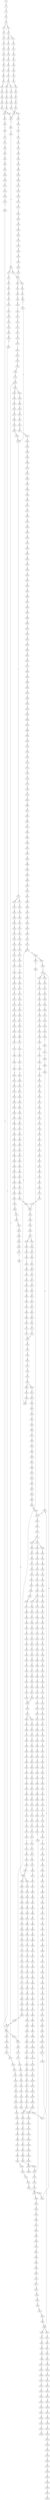 strict digraph  {
	S0 -> S1 [ label = C ];
	S1 -> S2 [ label = A ];
	S2 -> S3 [ label = A ];
	S3 -> S4 [ label = C ];
	S4 -> S5 [ label = C ];
	S4 -> S6 [ label = T ];
	S5 -> S7 [ label = G ];
	S6 -> S8 [ label = G ];
	S7 -> S9 [ label = G ];
	S8 -> S10 [ label = G ];
	S8 -> S11 [ label = C ];
	S9 -> S12 [ label = C ];
	S10 -> S13 [ label = C ];
	S11 -> S14 [ label = C ];
	S12 -> S15 [ label = C ];
	S13 -> S16 [ label = C ];
	S14 -> S17 [ label = C ];
	S15 -> S18 [ label = C ];
	S16 -> S19 [ label = C ];
	S17 -> S20 [ label = T ];
	S18 -> S21 [ label = A ];
	S19 -> S22 [ label = A ];
	S20 -> S23 [ label = A ];
	S21 -> S24 [ label = G ];
	S22 -> S25 [ label = G ];
	S23 -> S26 [ label = G ];
	S24 -> S27 [ label = T ];
	S25 -> S28 [ label = G ];
	S26 -> S29 [ label = G ];
	S27 -> S30 [ label = T ];
	S28 -> S31 [ label = T ];
	S29 -> S32 [ label = T ];
	S30 -> S33 [ label = G ];
	S31 -> S34 [ label = G ];
	S32 -> S35 [ label = G ];
	S33 -> S36 [ label = T ];
	S34 -> S37 [ label = C ];
	S34 -> S38 [ label = G ];
	S35 -> S39 [ label = T ];
	S36 -> S40 [ label = G ];
	S37 -> S41 [ label = G ];
	S38 -> S42 [ label = G ];
	S39 -> S43 [ label = G ];
	S40 -> S44 [ label = C ];
	S41 -> S45 [ label = C ];
	S42 -> S46 [ label = C ];
	S43 -> S47 [ label = C ];
	S44 -> S48 [ label = G ];
	S45 -> S49 [ label = G ];
	S46 -> S50 [ label = T ];
	S47 -> S51 [ label = G ];
	S48 -> S52 [ label = T ];
	S49 -> S53 [ label = T ];
	S50 -> S54 [ label = T ];
	S51 -> S55 [ label = T ];
	S52 -> S56 [ label = C ];
	S53 -> S57 [ label = C ];
	S54 -> S58 [ label = C ];
	S55 -> S59 [ label = C ];
	S56 -> S60 [ label = G ];
	S57 -> S61 [ label = G ];
	S58 -> S62 [ label = G ];
	S59 -> S60 [ label = G ];
	S60 -> S63 [ label = A ];
	S61 -> S64 [ label = T ];
	S62 -> S65 [ label = A ];
	S63 -> S66 [ label = A ];
	S64 -> S67 [ label = G ];
	S65 -> S68 [ label = A ];
	S66 -> S69 [ label = C ];
	S67 -> S70 [ label = C ];
	S68 -> S71 [ label = C ];
	S69 -> S72 [ label = C ];
	S69 -> S73 [ label = A ];
	S70 -> S74 [ label = A ];
	S71 -> S75 [ label = A ];
	S72 -> S76 [ label = T ];
	S73 -> S77 [ label = C ];
	S74 -> S78 [ label = T ];
	S75 -> S79 [ label = C ];
	S76 -> S80 [ label = T ];
	S76 -> S81 [ label = G ];
	S77 -> S82 [ label = C ];
	S78 -> S83 [ label = C ];
	S79 -> S84 [ label = G ];
	S80 -> S85 [ label = C ];
	S81 -> S86 [ label = T ];
	S82 -> S87 [ label = C ];
	S83 -> S88 [ label = C ];
	S84 -> S89 [ label = C ];
	S85 -> S90 [ label = G ];
	S86 -> S91 [ label = C ];
	S87 -> S92 [ label = G ];
	S88 -> S93 [ label = G ];
	S89 -> S94 [ label = G ];
	S90 -> S95 [ label = T ];
	S91 -> S96 [ label = G ];
	S92 -> S97 [ label = T ];
	S93 -> S98 [ label = C ];
	S94 -> S99 [ label = C ];
	S95 -> S100 [ label = A ];
	S96 -> S101 [ label = C ];
	S97 -> S102 [ label = A ];
	S98 -> S103 [ label = A ];
	S99 -> S104 [ label = A ];
	S100 -> S105 [ label = C ];
	S101 -> S106 [ label = G ];
	S102 -> S107 [ label = C ];
	S103 -> S108 [ label = C ];
	S104 -> S109 [ label = C ];
	S105 -> S110 [ label = T ];
	S106 -> S111 [ label = C ];
	S107 -> S112 [ label = G ];
	S108 -> S113 [ label = G ];
	S109 -> S114 [ label = G ];
	S110 -> S115 [ label = T ];
	S111 -> S116 [ label = G ];
	S111 -> S117 [ label = A ];
	S112 -> S118 [ label = T ];
	S113 -> S119 [ label = T ];
	S114 -> S120 [ label = T ];
	S115 -> S121 [ label = C ];
	S116 -> S122 [ label = A ];
	S117 -> S123 [ label = A ];
	S118 -> S124 [ label = C ];
	S119 -> S125 [ label = C ];
	S120 -> S126 [ label = C ];
	S121 -> S127 [ label = A ];
	S122 -> S128 [ label = G ];
	S123 -> S129 [ label = C ];
	S124 -> S130 [ label = C ];
	S125 -> S131 [ label = G ];
	S126 -> S132 [ label = C ];
	S127 -> S133 [ label = A ];
	S128 -> S134 [ label = C ];
	S129 -> S135 [ label = C ];
	S130 -> S136 [ label = A ];
	S131 -> S137 [ label = A ];
	S132 -> S138 [ label = A ];
	S133 -> S139 [ label = G ];
	S134 -> S140 [ label = A ];
	S135 -> S141 [ label = C ];
	S136 -> S142 [ label = G ];
	S137 -> S143 [ label = G ];
	S138 -> S144 [ label = G ];
	S139 -> S145 [ label = C ];
	S140 -> S146 [ label = G ];
	S141 -> S147 [ label = G ];
	S142 -> S148 [ label = C ];
	S143 -> S149 [ label = C ];
	S144 -> S148 [ label = C ];
	S145 -> S150 [ label = G ];
	S146 -> S151 [ label = T ];
	S147 -> S152 [ label = T ];
	S148 -> S153 [ label = T ];
	S148 -> S154 [ label = G ];
	S149 -> S155 [ label = G ];
	S150 -> S156 [ label = A ];
	S151 -> S157 [ label = G ];
	S152 -> S158 [ label = A ];
	S153 -> S159 [ label = T ];
	S154 -> S160 [ label = A ];
	S155 -> S161 [ label = A ];
	S156 -> S162 [ label = G ];
	S157 -> S163 [ label = C ];
	S158 -> S164 [ label = C ];
	S159 -> S165 [ label = C ];
	S160 -> S166 [ label = G ];
	S161 -> S167 [ label = G ];
	S162 -> S168 [ label = T ];
	S163 -> S169 [ label = A ];
	S164 -> S170 [ label = A ];
	S165 -> S171 [ label = A ];
	S166 -> S172 [ label = T ];
	S167 -> S173 [ label = T ];
	S168 -> S174 [ label = C ];
	S169 -> S175 [ label = A ];
	S170 -> S176 [ label = G ];
	S171 -> S177 [ label = C ];
	S172 -> S178 [ label = C ];
	S173 -> S179 [ label = C ];
	S174 -> S180 [ label = C ];
	S175 -> S181 [ label = C ];
	S176 -> S182 [ label = C ];
	S177 -> S183 [ label = G ];
	S178 -> S180 [ label = C ];
	S178 -> S184 [ label = T ];
	S179 -> S185 [ label = G ];
	S180 -> S186 [ label = C ];
	S181 -> S187 [ label = A ];
	S182 -> S188 [ label = A ];
	S183 -> S189 [ label = C ];
	S184 -> S190 [ label = C ];
	S185 -> S191 [ label = A ];
	S186 -> S192 [ label = T ];
	S186 -> S193 [ label = G ];
	S187 -> S194 [ label = G ];
	S188 -> S195 [ label = G ];
	S189 -> S196 [ label = C ];
	S190 -> S197 [ label = G ];
	S191 -> S198 [ label = A ];
	S192 -> S199 [ label = C ];
	S193 -> S200 [ label = C ];
	S194 -> S201 [ label = C ];
	S195 -> S202 [ label = G ];
	S196 -> S203 [ label = C ];
	S197 -> S204 [ label = T ];
	S198 -> S205 [ label = C ];
	S199 -> S206 [ label = C ];
	S200 -> S207 [ label = C ];
	S201 -> S208 [ label = T ];
	S202 -> S209 [ label = T ];
	S203 -> S210 [ label = T ];
	S204 -> S211 [ label = C ];
	S205 -> S212 [ label = C ];
	S206 -> S213 [ label = G ];
	S207 -> S214 [ label = T ];
	S208 -> S215 [ label = A ];
	S209 -> S216 [ label = G ];
	S210 -> S217 [ label = T ];
	S211 -> S218 [ label = T ];
	S212 -> S76 [ label = T ];
	S213 -> S219 [ label = G ];
	S214 -> S220 [ label = G ];
	S215 -> S221 [ label = C ];
	S216 -> S222 [ label = C ];
	S217 -> S223 [ label = C ];
	S218 -> S224 [ label = G ];
	S219 -> S225 [ label = T ];
	S220 -> S226 [ label = T ];
	S221 -> S227 [ label = G ];
	S222 -> S228 [ label = A ];
	S223 -> S229 [ label = A ];
	S224 -> S230 [ label = T ];
	S225 -> S231 [ label = C ];
	S226 -> S232 [ label = C ];
	S227 -> S233 [ label = A ];
	S228 -> S234 [ label = C ];
	S229 -> S235 [ label = T ];
	S230 -> S236 [ label = T ];
	S231 -> S237 [ label = T ];
	S232 -> S238 [ label = G ];
	S233 -> S239 [ label = G ];
	S234 -> S240 [ label = G ];
	S235 -> S241 [ label = C ];
	S236 -> S242 [ label = C ];
	S237 -> S243 [ label = G ];
	S238 -> S244 [ label = C ];
	S239 -> S245 [ label = A ];
	S240 -> S246 [ label = C ];
	S241 -> S247 [ label = C ];
	S242 -> S248 [ label = C ];
	S243 -> S249 [ label = G ];
	S244 -> S106 [ label = G ];
	S245 -> S250 [ label = A ];
	S246 -> S251 [ label = G ];
	S247 -> S252 [ label = A ];
	S248 -> S253 [ label = G ];
	S249 -> S254 [ label = A ];
	S250 -> S255 [ label = C ];
	S251 -> S256 [ label = G ];
	S252 -> S257 [ label = G ];
	S253 -> S258 [ label = T ];
	S254 -> S259 [ label = G ];
	S255 -> S260 [ label = T ];
	S256 -> S261 [ label = T ];
	S257 -> S262 [ label = A ];
	S258 -> S263 [ label = G ];
	S259 -> S264 [ label = G ];
	S260 -> S265 [ label = G ];
	S261 -> S266 [ label = G ];
	S262 -> S267 [ label = A ];
	S263 -> S268 [ label = G ];
	S264 -> S269 [ label = G ];
	S265 -> S270 [ label = G ];
	S266 -> S271 [ label = C ];
	S267 -> S272 [ label = C ];
	S268 -> S273 [ label = C ];
	S269 -> S274 [ label = T ];
	S270 -> S275 [ label = C ];
	S271 -> S276 [ label = C ];
	S272 -> S277 [ label = C ];
	S273 -> S278 [ label = C ];
	S274 -> S279 [ label = G ];
	S275 -> S280 [ label = G ];
	S276 -> S281 [ label = G ];
	S277 -> S282 [ label = A ];
	S277 -> S283 [ label = G ];
	S278 -> S284 [ label = C ];
	S279 -> S285 [ label = T ];
	S280 -> S286 [ label = C ];
	S281 -> S287 [ label = C ];
	S282 -> S288 [ label = G ];
	S282 -> S289 [ label = C ];
	S283 -> S290 [ label = G ];
	S284 -> S291 [ label = G ];
	S285 -> S292 [ label = T ];
	S286 -> S293 [ label = A ];
	S287 -> S294 [ label = A ];
	S288 -> S295 [ label = A ];
	S289 -> S296 [ label = C ];
	S290 -> S297 [ label = A ];
	S291 -> S298 [ label = T ];
	S292 -> S299 [ label = C ];
	S293 -> S300 [ label = G ];
	S294 -> S301 [ label = A ];
	S295 -> S302 [ label = C ];
	S296 -> S303 [ label = A ];
	S297 -> S304 [ label = C ];
	S298 -> S305 [ label = C ];
	S299 -> S306 [ label = C ];
	S300 -> S307 [ label = C ];
	S301 -> S308 [ label = C ];
	S302 -> S309 [ label = T ];
	S303 -> S310 [ label = C ];
	S304 -> S311 [ label = G ];
	S305 -> S312 [ label = C ];
	S306 -> S313 [ label = A ];
	S307 -> S314 [ label = G ];
	S308 -> S315 [ label = C ];
	S309 -> S316 [ label = C ];
	S310 -> S317 [ label = C ];
	S311 -> S318 [ label = C ];
	S312 -> S319 [ label = A ];
	S313 -> S320 [ label = G ];
	S314 -> S321 [ label = G ];
	S315 -> S322 [ label = A ];
	S316 -> S323 [ label = C ];
	S317 -> S324 [ label = C ];
	S318 -> S325 [ label = C ];
	S319 -> S326 [ label = G ];
	S320 -> S327 [ label = C ];
	S321 -> S328 [ label = G ];
	S322 -> S329 [ label = G ];
	S323 -> S330 [ label = C ];
	S324 -> S331 [ label = C ];
	S325 -> S332 [ label = C ];
	S326 -> S333 [ label = T ];
	S327 -> S334 [ label = A ];
	S328 -> S335 [ label = T ];
	S329 -> S336 [ label = T ];
	S330 -> S337 [ label = A ];
	S331 -> S338 [ label = T ];
	S332 -> S339 [ label = A ];
	S333 -> S340 [ label = A ];
	S334 -> S341 [ label = G ];
	S335 -> S342 [ label = G ];
	S336 -> S343 [ label = C ];
	S337 -> S344 [ label = T ];
	S338 -> S345 [ label = T ];
	S339 -> S346 [ label = T ];
	S340 -> S347 [ label = G ];
	S341 -> S348 [ label = A ];
	S342 -> S349 [ label = C ];
	S343 -> S350 [ label = G ];
	S344 -> S351 [ label = C ];
	S345 -> S352 [ label = C ];
	S346 -> S353 [ label = C ];
	S347 -> S354 [ label = G ];
	S347 -> S355 [ label = C ];
	S348 -> S356 [ label = T ];
	S349 -> S357 [ label = C ];
	S350 -> S358 [ label = C ];
	S351 -> S359 [ label = T ];
	S352 -> S360 [ label = C ];
	S352 -> S361 [ label = G ];
	S353 -> S362 [ label = G ];
	S354 -> S363 [ label = G ];
	S355 -> S364 [ label = T ];
	S356 -> S365 [ label = A ];
	S357 -> S366 [ label = G ];
	S358 -> S367 [ label = G ];
	S359 -> S368 [ label = G ];
	S360 -> S369 [ label = T ];
	S361 -> S370 [ label = A ];
	S362 -> S371 [ label = T ];
	S363 -> S372 [ label = T ];
	S364 -> S373 [ label = C ];
	S365 -> S374 [ label = A ];
	S366 -> S375 [ label = C ];
	S367 -> S376 [ label = C ];
	S368 -> S377 [ label = C ];
	S369 -> S378 [ label = G ];
	S370 -> S379 [ label = T ];
	S371 -> S380 [ label = C ];
	S372 -> S381 [ label = C ];
	S373 -> S382 [ label = C ];
	S374 -> S383 [ label = A ];
	S375 -> S384 [ label = C ];
	S376 -> S385 [ label = A ];
	S377 -> S386 [ label = C ];
	S378 -> S387 [ label = T ];
	S379 -> S388 [ label = C ];
	S380 -> S389 [ label = C ];
	S381 -> S390 [ label = A ];
	S382 -> S391 [ label = A ];
	S383 -> S392 [ label = A ];
	S384 -> S393 [ label = G ];
	S385 -> S394 [ label = G ];
	S386 -> S395 [ label = A ];
	S387 -> S396 [ label = C ];
	S388 -> S397 [ label = G ];
	S389 -> S398 [ label = T ];
	S390 -> S399 [ label = C ];
	S391 -> S400 [ label = C ];
	S392 -> S401 [ label = A ];
	S393 -> S402 [ label = G ];
	S394 -> S403 [ label = C ];
	S395 -> S404 [ label = G ];
	S396 -> S405 [ label = C ];
	S397 -> S406 [ label = T ];
	S398 -> S407 [ label = C ];
	S399 -> S408 [ label = T ];
	S400 -> S409 [ label = C ];
	S401 -> S410 [ label = C ];
	S402 -> S411 [ label = T ];
	S403 -> S412 [ label = C ];
	S404 -> S413 [ label = T ];
	S405 -> S414 [ label = T ];
	S406 -> S415 [ label = T ];
	S407 -> S416 [ label = T ];
	S408 -> S417 [ label = C ];
	S409 -> S418 [ label = G ];
	S410 -> S419 [ label = T ];
	S411 -> S420 [ label = G ];
	S412 -> S421 [ label = G ];
	S413 -> S422 [ label = C ];
	S414 -> S423 [ label = T ];
	S415 -> S424 [ label = T ];
	S416 -> S425 [ label = T ];
	S417 -> S426 [ label = G ];
	S418 -> S427 [ label = G ];
	S419 -> S428 [ label = T ];
	S420 -> S429 [ label = G ];
	S421 -> S430 [ label = G ];
	S422 -> S431 [ label = G ];
	S423 -> S432 [ label = G ];
	S424 -> S433 [ label = G ];
	S425 -> S434 [ label = C ];
	S426 -> S435 [ label = C ];
	S427 -> S436 [ label = A ];
	S428 -> S437 [ label = T ];
	S429 -> S438 [ label = T ];
	S430 -> S439 [ label = T ];
	S431 -> S440 [ label = T ];
	S432 -> S441 [ label = T ];
	S433 -> S442 [ label = T ];
	S434 -> S443 [ label = T ];
	S435 -> S444 [ label = T ];
	S436 -> S445 [ label = C ];
	S437 -> S446 [ label = G ];
	S438 -> S447 [ label = G ];
	S439 -> S448 [ label = G ];
	S440 -> S449 [ label = A ];
	S441 -> S450 [ label = A ];
	S442 -> S451 [ label = A ];
	S443 -> S452 [ label = C ];
	S444 -> S453 [ label = T ];
	S445 -> S454 [ label = G ];
	S446 -> S455 [ label = C ];
	S447 -> S456 [ label = G ];
	S448 -> S457 [ label = G ];
	S449 -> S458 [ label = A ];
	S450 -> S459 [ label = G ];
	S451 -> S460 [ label = G ];
	S452 -> S461 [ label = G ];
	S453 -> S462 [ label = C ];
	S454 -> S463 [ label = T ];
	S455 -> S464 [ label = C ];
	S456 -> S465 [ label = A ];
	S457 -> S466 [ label = A ];
	S458 -> S467 [ label = G ];
	S459 -> S468 [ label = G ];
	S460 -> S469 [ label = G ];
	S461 -> S470 [ label = G ];
	S462 -> S471 [ label = A ];
	S463 -> S472 [ label = C ];
	S464 -> S473 [ label = G ];
	S465 -> S474 [ label = A ];
	S466 -> S475 [ label = A ];
	S467 -> S476 [ label = A ];
	S468 -> S477 [ label = A ];
	S469 -> S478 [ label = A ];
	S470 -> S479 [ label = A ];
	S471 -> S480 [ label = T ];
	S472 -> S481 [ label = G ];
	S473 -> S482 [ label = T ];
	S474 -> S483 [ label = C ];
	S475 -> S484 [ label = G ];
	S476 -> S485 [ label = C ];
	S477 -> S486 [ label = G ];
	S478 -> S487 [ label = A ];
	S479 -> S488 [ label = G ];
	S480 -> S489 [ label = C ];
	S481 -> S490 [ label = T ];
	S482 -> S491 [ label = A ];
	S483 -> S492 [ label = C ];
	S484 -> S493 [ label = A ];
	S485 -> S494 [ label = G ];
	S486 -> S495 [ label = A ];
	S487 -> S496 [ label = A ];
	S488 -> S497 [ label = A ];
	S489 -> S498 [ label = C ];
	S490 -> S499 [ label = G ];
	S491 -> S500 [ label = G ];
	S492 -> S501 [ label = T ];
	S493 -> S502 [ label = A ];
	S494 -> S503 [ label = G ];
	S495 -> S504 [ label = G ];
	S496 -> S505 [ label = G ];
	S497 -> S506 [ label = G ];
	S498 -> S252 [ label = A ];
	S499 -> S507 [ label = A ];
	S500 -> S508 [ label = C ];
	S501 -> S509 [ label = C ];
	S502 -> S510 [ label = C ];
	S503 -> S511 [ label = C ];
	S504 -> S512 [ label = G ];
	S505 -> S513 [ label = G ];
	S506 -> S514 [ label = G ];
	S507 -> S515 [ label = C ];
	S508 -> S516 [ label = C ];
	S509 -> S517 [ label = G ];
	S510 -> S518 [ label = G ];
	S511 -> S519 [ label = T ];
	S512 -> S520 [ label = T ];
	S513 -> S521 [ label = T ];
	S514 -> S522 [ label = T ];
	S515 -> S523 [ label = C ];
	S516 -> S524 [ label = G ];
	S517 -> S525 [ label = G ];
	S518 -> S526 [ label = G ];
	S519 -> S527 [ label = C ];
	S520 -> S528 [ label = C ];
	S521 -> S529 [ label = C ];
	S522 -> S528 [ label = C ];
	S523 -> S530 [ label = G ];
	S524 -> S531 [ label = G ];
	S525 -> S532 [ label = C ];
	S526 -> S533 [ label = C ];
	S527 -> S534 [ label = T ];
	S528 -> S535 [ label = C ];
	S529 -> S536 [ label = C ];
	S530 -> S537 [ label = G ];
	S531 -> S538 [ label = T ];
	S532 -> S539 [ label = A ];
	S533 -> S540 [ label = A ];
	S534 -> S541 [ label = C ];
	S535 -> S542 [ label = C ];
	S536 -> S543 [ label = C ];
	S537 -> S544 [ label = T ];
	S538 -> S545 [ label = G ];
	S539 -> S546 [ label = C ];
	S540 -> S547 [ label = C ];
	S541 -> S548 [ label = G ];
	S542 -> S549 [ label = A ];
	S542 -> S550 [ label = G ];
	S543 -> S551 [ label = G ];
	S544 -> S552 [ label = C ];
	S545 -> S553 [ label = A ];
	S546 -> S554 [ label = G ];
	S547 -> S555 [ label = C ];
	S547 -> S556 [ label = T ];
	S548 -> S557 [ label = A ];
	S549 -> S558 [ label = G ];
	S550 -> S559 [ label = G ];
	S551 -> S560 [ label = A ];
	S552 -> S561 [ label = G ];
	S553 -> S562 [ label = C ];
	S554 -> S563 [ label = C ];
	S555 -> S564 [ label = G ];
	S556 -> S565 [ label = G ];
	S557 -> S566 [ label = A ];
	S558 -> S567 [ label = A ];
	S559 -> S568 [ label = A ];
	S560 -> S569 [ label = A ];
	S561 -> S570 [ label = C ];
	S562 -> S571 [ label = G ];
	S563 -> S572 [ label = G ];
	S564 -> S573 [ label = G ];
	S565 -> S574 [ label = G ];
	S566 -> S575 [ label = G ];
	S567 -> S576 [ label = G ];
	S568 -> S577 [ label = G ];
	S569 -> S578 [ label = G ];
	S570 -> S579 [ label = G ];
	S571 -> S580 [ label = T ];
	S572 -> S581 [ label = C ];
	S573 -> S582 [ label = G ];
	S574 -> S583 [ label = G ];
	S575 -> S584 [ label = T ];
	S576 -> S585 [ label = C ];
	S577 -> S586 [ label = G ];
	S578 -> S587 [ label = T ];
	S579 -> S588 [ label = T ];
	S580 -> S589 [ label = G ];
	S581 -> S590 [ label = G ];
	S582 -> S591 [ label = A ];
	S583 -> S592 [ label = A ];
	S584 -> S593 [ label = C ];
	S585 -> S594 [ label = C ];
	S586 -> S595 [ label = C ];
	S587 -> S596 [ label = C ];
	S588 -> S597 [ label = A ];
	S589 -> S598 [ label = G ];
	S590 -> S599 [ label = C ];
	S590 -> S600 [ label = G ];
	S591 -> S601 [ label = A ];
	S592 -> S602 [ label = A ];
	S593 -> S603 [ label = G ];
	S594 -> S604 [ label = A ];
	S595 -> S605 [ label = G ];
	S596 -> S606 [ label = G ];
	S597 -> S607 [ label = G ];
	S598 -> S608 [ label = G ];
	S599 -> S609 [ label = G ];
	S600 -> S610 [ label = C ];
	S601 -> S611 [ label = T ];
	S602 -> S612 [ label = C ];
	S603 -> S613 [ label = C ];
	S604 -> S614 [ label = C ];
	S605 -> S615 [ label = T ];
	S606 -> S616 [ label = A ];
	S607 -> S617 [ label = C ];
	S608 -> S618 [ label = T ];
	S609 -> S619 [ label = T ];
	S610 -> S620 [ label = T ];
	S611 -> S621 [ label = T ];
	S612 -> S622 [ label = T ];
	S613 -> S623 [ label = G ];
	S614 -> S624 [ label = G ];
	S615 -> S625 [ label = G ];
	S616 -> S626 [ label = G ];
	S617 -> S627 [ label = C ];
	S618 -> S628 [ label = A ];
	S619 -> S629 [ label = C ];
	S620 -> S630 [ label = G ];
	S621 -> S631 [ label = G ];
	S622 -> S632 [ label = G ];
	S623 -> S633 [ label = G ];
	S624 -> S634 [ label = G ];
	S625 -> S635 [ label = G ];
	S626 -> S636 [ label = G ];
	S627 -> S637 [ label = G ];
	S628 -> S638 [ label = C ];
	S629 -> S639 [ label = G ];
	S630 -> S640 [ label = G ];
	S631 -> S641 [ label = A ];
	S632 -> S642 [ label = G ];
	S633 -> S643 [ label = C ];
	S634 -> S644 [ label = T ];
	S635 -> S645 [ label = T ];
	S636 -> S646 [ label = T ];
	S637 -> S647 [ label = C ];
	S638 -> S648 [ label = T ];
	S639 -> S649 [ label = A ];
	S640 -> S650 [ label = A ];
	S641 -> S651 [ label = A ];
	S642 -> S652 [ label = A ];
	S643 -> S653 [ label = T ];
	S644 -> S654 [ label = T ];
	S645 -> S655 [ label = A ];
	S646 -> S656 [ label = A ];
	S647 -> S657 [ label = T ];
	S648 -> S658 [ label = A ];
	S649 -> S659 [ label = C ];
	S650 -> S660 [ label = A ];
	S651 -> S661 [ label = C ];
	S652 -> S662 [ label = C ];
	S653 -> S663 [ label = A ];
	S654 -> S664 [ label = A ];
	S655 -> S665 [ label = T ];
	S656 -> S666 [ label = T ];
	S657 -> S667 [ label = G ];
	S658 -> S668 [ label = T ];
	S659 -> S669 [ label = G ];
	S660 -> S670 [ label = T ];
	S661 -> S671 [ label = C ];
	S662 -> S672 [ label = C ];
	S663 -> S673 [ label = T ];
	S664 -> S674 [ label = C ];
	S665 -> S675 [ label = G ];
	S666 -> S676 [ label = A ];
	S667 -> S677 [ label = G ];
	S668 -> S678 [ label = T ];
	S669 -> S679 [ label = C ];
	S670 -> S680 [ label = G ];
	S671 -> S681 [ label = C ];
	S672 -> S682 [ label = C ];
	S673 -> S683 [ label = A ];
	S674 -> S684 [ label = T ];
	S675 -> S685 [ label = A ];
	S676 -> S686 [ label = A ];
	S677 -> S687 [ label = A ];
	S678 -> S688 [ label = G ];
	S679 -> S689 [ label = G ];
	S680 -> S690 [ label = G ];
	S681 -> S691 [ label = G ];
	S682 -> S692 [ label = G ];
	S683 -> S693 [ label = G ];
	S684 -> S694 [ label = G ];
	S685 -> S695 [ label = G ];
	S686 -> S696 [ label = G ];
	S687 -> S697 [ label = A ];
	S688 -> S698 [ label = G ];
	S689 -> S699 [ label = C ];
	S690 -> S700 [ label = G ];
	S691 -> S701 [ label = T ];
	S692 -> S702 [ label = T ];
	S693 -> S703 [ label = T ];
	S694 -> S704 [ label = C ];
	S695 -> S705 [ label = C ];
	S696 -> S706 [ label = T ];
	S697 -> S707 [ label = G ];
	S698 -> S708 [ label = A ];
	S699 -> S709 [ label = C ];
	S700 -> S710 [ label = G ];
	S701 -> S711 [ label = C ];
	S702 -> S712 [ label = C ];
	S703 -> S713 [ label = A ];
	S704 -> S714 [ label = A ];
	S705 -> S715 [ label = G ];
	S706 -> S716 [ label = C ];
	S707 -> S717 [ label = A ];
	S708 -> S718 [ label = A ];
	S709 -> S719 [ label = T ];
	S710 -> S720 [ label = T ];
	S711 -> S721 [ label = T ];
	S712 -> S722 [ label = T ];
	S713 -> S723 [ label = G ];
	S714 -> S724 [ label = G ];
	S715 -> S725 [ label = G ];
	S716 -> S726 [ label = G ];
	S717 -> S727 [ label = A ];
	S718 -> S728 [ label = C ];
	S719 -> S729 [ label = C ];
	S720 -> S730 [ label = C ];
	S721 -> S731 [ label = C ];
	S722 -> S731 [ label = C ];
	S723 -> S732 [ label = C ];
	S724 -> S733 [ label = A ];
	S725 -> S734 [ label = T ];
	S726 -> S735 [ label = T ];
	S727 -> S510 [ label = C ];
	S728 -> S736 [ label = G ];
	S729 -> S737 [ label = G ];
	S730 -> S738 [ label = C ];
	S731 -> S739 [ label = G ];
	S732 -> S740 [ label = C ];
	S733 -> S741 [ label = C ];
	S734 -> S742 [ label = C ];
	S735 -> S743 [ label = G ];
	S736 -> S744 [ label = G ];
	S737 -> S745 [ label = G ];
	S738 -> S746 [ label = G ];
	S739 -> S747 [ label = G ];
	S740 -> S748 [ label = G ];
	S741 -> S749 [ label = G ];
	S742 -> S750 [ label = G ];
	S743 -> S751 [ label = G ];
	S744 -> S752 [ label = T ];
	S745 -> S753 [ label = G ];
	S746 -> S754 [ label = C ];
	S747 -> S755 [ label = C ];
	S748 -> S756 [ label = A ];
	S749 -> S757 [ label = G ];
	S750 -> S758 [ label = C ];
	S751 -> S759 [ label = T ];
	S752 -> S760 [ label = A ];
	S753 -> S761 [ label = C ];
	S754 -> S762 [ label = C ];
	S755 -> S763 [ label = A ];
	S756 -> S764 [ label = A ];
	S757 -> S765 [ label = A ];
	S758 -> S766 [ label = A ];
	S759 -> S767 [ label = A ];
	S760 -> S768 [ label = C ];
	S761 -> S769 [ label = T ];
	S762 -> S770 [ label = G ];
	S763 -> S771 [ label = C ];
	S764 -> S772 [ label = A ];
	S765 -> S773 [ label = C ];
	S766 -> S774 [ label = C ];
	S767 -> S775 [ label = C ];
	S768 -> S776 [ label = G ];
	S769 -> S777 [ label = C ];
	S770 -> S778 [ label = G ];
	S771 -> S779 [ label = C ];
	S772 -> S780 [ label = C ];
	S773 -> S781 [ label = A ];
	S774 -> S782 [ label = G ];
	S775 -> S783 [ label = C ];
	S776 -> S784 [ label = A ];
	S777 -> S785 [ label = A ];
	S778 -> S786 [ label = A ];
	S779 -> S787 [ label = G ];
	S780 -> S788 [ label = C ];
	S781 -> S789 [ label = C ];
	S782 -> S790 [ label = C ];
	S783 -> S791 [ label = G ];
	S784 -> S792 [ label = A ];
	S785 -> S793 [ label = C ];
	S786 -> S794 [ label = A ];
	S787 -> S795 [ label = A ];
	S788 -> S796 [ label = C ];
	S789 -> S797 [ label = A ];
	S790 -> S798 [ label = G ];
	S791 -> S799 [ label = G ];
	S792 -> S800 [ label = G ];
	S793 -> S801 [ label = G ];
	S794 -> S802 [ label = C ];
	S795 -> S803 [ label = G ];
	S795 -> S804 [ label = A ];
	S796 -> S805 [ label = C ];
	S797 -> S806 [ label = C ];
	S798 -> S807 [ label = C ];
	S799 -> S808 [ label = T ];
	S800 -> S809 [ label = A ];
	S801 -> S810 [ label = T ];
	S802 -> S811 [ label = T ];
	S803 -> S812 [ label = T ];
	S804 -> S813 [ label = T ];
	S805 -> S814 [ label = G ];
	S806 -> S815 [ label = C ];
	S807 -> S590 [ label = G ];
	S808 -> S816 [ label = G ];
	S809 -> S817 [ label = A ];
	S810 -> S818 [ label = C ];
	S811 -> S819 [ label = G ];
	S812 -> S820 [ label = C ];
	S813 -> S821 [ label = G ];
	S814 -> S822 [ label = A ];
	S815 -> S823 [ label = T ];
	S816 -> S824 [ label = G ];
	S817 -> S825 [ label = G ];
	S818 -> S826 [ label = C ];
	S819 -> S827 [ label = C ];
	S820 -> S828 [ label = C ];
	S821 -> S829 [ label = T ];
	S822 -> S830 [ label = C ];
	S823 -> S831 [ label = C ];
	S824 -> S832 [ label = T ];
	S825 -> S833 [ label = T ];
	S826 -> S834 [ label = A ];
	S827 -> S835 [ label = A ];
	S828 -> S836 [ label = A ];
	S829 -> S837 [ label = A ];
	S830 -> S838 [ label = T ];
	S831 -> S839 [ label = T ];
	S832 -> S840 [ label = T ];
	S833 -> S841 [ label = G ];
	S834 -> S144 [ label = G ];
	S835 -> S842 [ label = A ];
	S836 -> S843 [ label = G ];
	S837 -> S844 [ label = G ];
	S838 -> S845 [ label = A ];
	S839 -> S846 [ label = A ];
	S840 -> S847 [ label = A ];
	S841 -> S848 [ label = T ];
	S842 -> S849 [ label = C ];
	S843 -> S850 [ label = T ];
	S843 -> S851 [ label = C ];
	S844 -> S852 [ label = T ];
	S845 -> S853 [ label = G ];
	S846 -> S854 [ label = G ];
	S847 -> S855 [ label = G ];
	S848 -> S856 [ label = C ];
	S849 -> S857 [ label = C ];
	S850 -> S858 [ label = A ];
	S851 -> S859 [ label = T ];
	S852 -> S860 [ label = T ];
	S853 -> S861 [ label = A ];
	S854 -> S862 [ label = A ];
	S855 -> S863 [ label = A ];
	S856 -> S864 [ label = C ];
	S857 -> S865 [ label = A ];
	S858 -> S347 [ label = G ];
	S859 -> S159 [ label = T ];
	S860 -> S866 [ label = T ];
	S861 -> S867 [ label = A ];
	S862 -> S868 [ label = A ];
	S863 -> S869 [ label = A ];
	S864 -> S870 [ label = T ];
	S865 -> S871 [ label = G ];
	S866 -> S872 [ label = C ];
	S867 -> S873 [ label = T ];
	S868 -> S874 [ label = C ];
	S869 -> S875 [ label = G ];
	S870 -> S876 [ label = G ];
	S871 -> S877 [ label = A ];
	S872 -> S878 [ label = A ];
	S873 -> S879 [ label = C ];
	S874 -> S880 [ label = G ];
	S875 -> S881 [ label = G ];
	S876 -> S882 [ label = G ];
	S877 -> S883 [ label = A ];
	S878 -> S884 [ label = C ];
	S879 -> S885 [ label = G ];
	S880 -> S886 [ label = A ];
	S881 -> S887 [ label = G ];
	S882 -> S888 [ label = C ];
	S883 -> S889 [ label = C ];
	S884 -> S890 [ label = T ];
	S885 -> S891 [ label = G ];
	S886 -> S892 [ label = G ];
	S887 -> S893 [ label = G ];
	S888 -> S894 [ label = C ];
	S889 -> S895 [ label = A ];
	S890 -> S896 [ label = C ];
	S891 -> S897 [ label = G ];
	S892 -> S898 [ label = G ];
	S893 -> S899 [ label = G ];
	S894 -> S900 [ label = T ];
	S895 -> S901 [ label = G ];
	S896 -> S902 [ label = C ];
	S897 -> S903 [ label = T ];
	S898 -> S904 [ label = T ];
	S899 -> S905 [ label = T ];
	S900 -> S906 [ label = G ];
	S901 -> S907 [ label = C ];
	S902 -> S908 [ label = T ];
	S903 -> S909 [ label = A ];
	S904 -> S910 [ label = G ];
	S905 -> S911 [ label = C ];
	S906 -> S912 [ label = G ];
	S907 -> S913 [ label = C ];
	S908 -> S914 [ label = T ];
	S909 -> S915 [ label = T ];
	S910 -> S916 [ label = T ];
	S911 -> S917 [ label = C ];
	S912 -> S918 [ label = G ];
	S913 -> S919 [ label = G ];
	S914 -> S920 [ label = T ];
	S915 -> S921 [ label = C ];
	S916 -> S922 [ label = C ];
	S917 -> S923 [ label = G ];
	S918 -> S924 [ label = T ];
	S919 -> S925 [ label = T ];
	S920 -> S926 [ label = C ];
	S921 -> S927 [ label = C ];
	S922 -> S928 [ label = C ];
	S923 -> S929 [ label = T ];
	S924 -> S930 [ label = C ];
	S925 -> S931 [ label = C ];
	S926 -> S932 [ label = A ];
	S927 -> S933 [ label = C ];
	S928 -> S934 [ label = C ];
	S929 -> S935 [ label = C ];
	S930 -> S936 [ label = C ];
	S931 -> S937 [ label = C ];
	S932 -> S938 [ label = T ];
	S933 -> S939 [ label = G ];
	S934 -> S940 [ label = T ];
	S935 -> S941 [ label = G ];
	S936 -> S942 [ label = C ];
	S937 -> S943 [ label = T ];
	S938 -> S944 [ label = C ];
	S939 -> S945 [ label = A ];
	S940 -> S946 [ label = G ];
	S941 -> S947 [ label = G ];
	S942 -> S948 [ label = G ];
	S943 -> S949 [ label = C ];
	S944 -> S950 [ label = C ];
	S945 -> S951 [ label = A ];
	S946 -> S952 [ label = T ];
	S947 -> S953 [ label = A ];
	S948 -> S954 [ label = A ];
	S949 -> S955 [ label = T ];
	S950 -> S956 [ label = A ];
	S951 -> S957 [ label = A ];
	S952 -> S958 [ label = C ];
	S953 -> S959 [ label = A ];
	S954 -> S960 [ label = G ];
	S955 -> S961 [ label = G ];
	S956 -> S257 [ label = G ];
	S957 -> S962 [ label = G ];
	S958 -> S963 [ label = C ];
	S959 -> S964 [ label = C ];
	S960 -> S965 [ label = T ];
	S961 -> S966 [ label = T ];
	S962 -> S967 [ label = T ];
	S963 -> S968 [ label = T ];
	S964 -> S969 [ label = A ];
	S964 -> S970 [ label = T ];
	S965 -> S971 [ label = C ];
	S966 -> S972 [ label = C ];
	S967 -> S973 [ label = G ];
	S968 -> S974 [ label = A ];
	S969 -> S975 [ label = G ];
	S970 -> S976 [ label = A ];
	S971 -> S977 [ label = C ];
	S972 -> S978 [ label = G ];
	S973 -> S979 [ label = T ];
	S974 -> S980 [ label = C ];
	S975 -> S981 [ label = G ];
	S976 -> S982 [ label = C ];
	S977 -> S836 [ label = A ];
	S978 -> S983 [ label = T ];
	S979 -> S984 [ label = C ];
	S980 -> S985 [ label = T ];
	S981 -> S986 [ label = A ];
	S982 -> S987 [ label = A ];
	S983 -> S988 [ label = G ];
	S984 -> S989 [ label = G ];
	S985 -> S990 [ label = A ];
	S986 -> S991 [ label = A ];
	S987 -> S992 [ label = A ];
	S988 -> S993 [ label = G ];
	S989 -> S994 [ label = T ];
	S990 -> S995 [ label = C ];
	S991 -> S996 [ label = T ];
	S992 -> S997 [ label = C ];
	S993 -> S998 [ label = T ];
	S994 -> S999 [ label = C ];
	S995 -> S1000 [ label = C ];
	S996 -> S1001 [ label = A ];
	S997 -> S1002 [ label = G ];
	S998 -> S767 [ label = A ];
	S999 -> S1003 [ label = G ];
	S1000 -> S1004 [ label = A ];
	S1001 -> S1005 [ label = G ];
	S1002 -> S1006 [ label = A ];
	S1003 -> S1007 [ label = G ];
	S1004 -> S1008 [ label = G ];
	S1005 -> S1009 [ label = T ];
	S1006 -> S1010 [ label = A ];
	S1007 -> S1011 [ label = A ];
	S1008 -> S1012 [ label = G ];
	S1009 -> S1013 [ label = C ];
	S1010 -> S1014 [ label = A ];
	S1011 -> S1015 [ label = A ];
	S1012 -> S1016 [ label = A ];
	S1013 -> S1017 [ label = T ];
	S1014 -> S1018 [ label = A ];
	S1015 -> S964 [ label = C ];
	S1016 -> S1019 [ label = G ];
	S1017 -> S1020 [ label = C ];
	S1018 -> S1021 [ label = C ];
	S1019 -> S1022 [ label = A ];
	S1020 -> S1023 [ label = T ];
	S1021 -> S1024 [ label = A ];
	S1022 -> S1025 [ label = G ];
	S1023 -> S1026 [ label = C ];
	S1024 -> S1027 [ label = G ];
	S1025 -> S1028 [ label = T ];
	S1026 -> S1029 [ label = T ];
	S1027 -> S1030 [ label = A ];
	S1028 -> S1031 [ label = C ];
	S1029 -> S1032 [ label = G ];
	S1030 -> S1033 [ label = A ];
	S1031 -> S1034 [ label = A ];
	S1032 -> S1035 [ label = A ];
	S1033 -> S1036 [ label = G ];
	S1034 -> S1037 [ label = G ];
	S1035 -> S1038 [ label = G ];
	S1036 -> S1039 [ label = G ];
	S1037 -> S1040 [ label = G ];
	S1038 -> S1041 [ label = T ];
	S1039 -> S1042 [ label = G ];
	S1040 -> S1043 [ label = A ];
	S1041 -> S1044 [ label = A ];
	S1042 -> S1045 [ label = G ];
	S1043 -> S1046 [ label = C ];
	S1045 -> S1047 [ label = T ];
	S1046 -> S1048 [ label = C ];
	S1047 -> S1049 [ label = C ];
	S1048 -> S1050 [ label = A ];
	S1049 -> S1051 [ label = T ];
	S1050 -> S1052 [ label = G ];
	S1051 -> S1053 [ label = C ];
	S1052 -> S1054 [ label = T ];
	S1053 -> S1055 [ label = T ];
	S1054 -> S1056 [ label = C ];
	S1055 -> S1057 [ label = C ];
	S1056 -> S1058 [ label = T ];
	S1057 -> S1059 [ label = G ];
	S1058 -> S1060 [ label = C ];
	S1059 -> S1061 [ label = T ];
	S1060 -> S1062 [ label = T ];
	S1061 -> S1063 [ label = G ];
	S1062 -> S1064 [ label = G ];
	S1063 -> S1065 [ label = G ];
	S1064 -> S1066 [ label = T ];
	S1065 -> S1067 [ label = T ];
	S1066 -> S1068 [ label = A ];
	S1067 -> S1069 [ label = A ];
}
